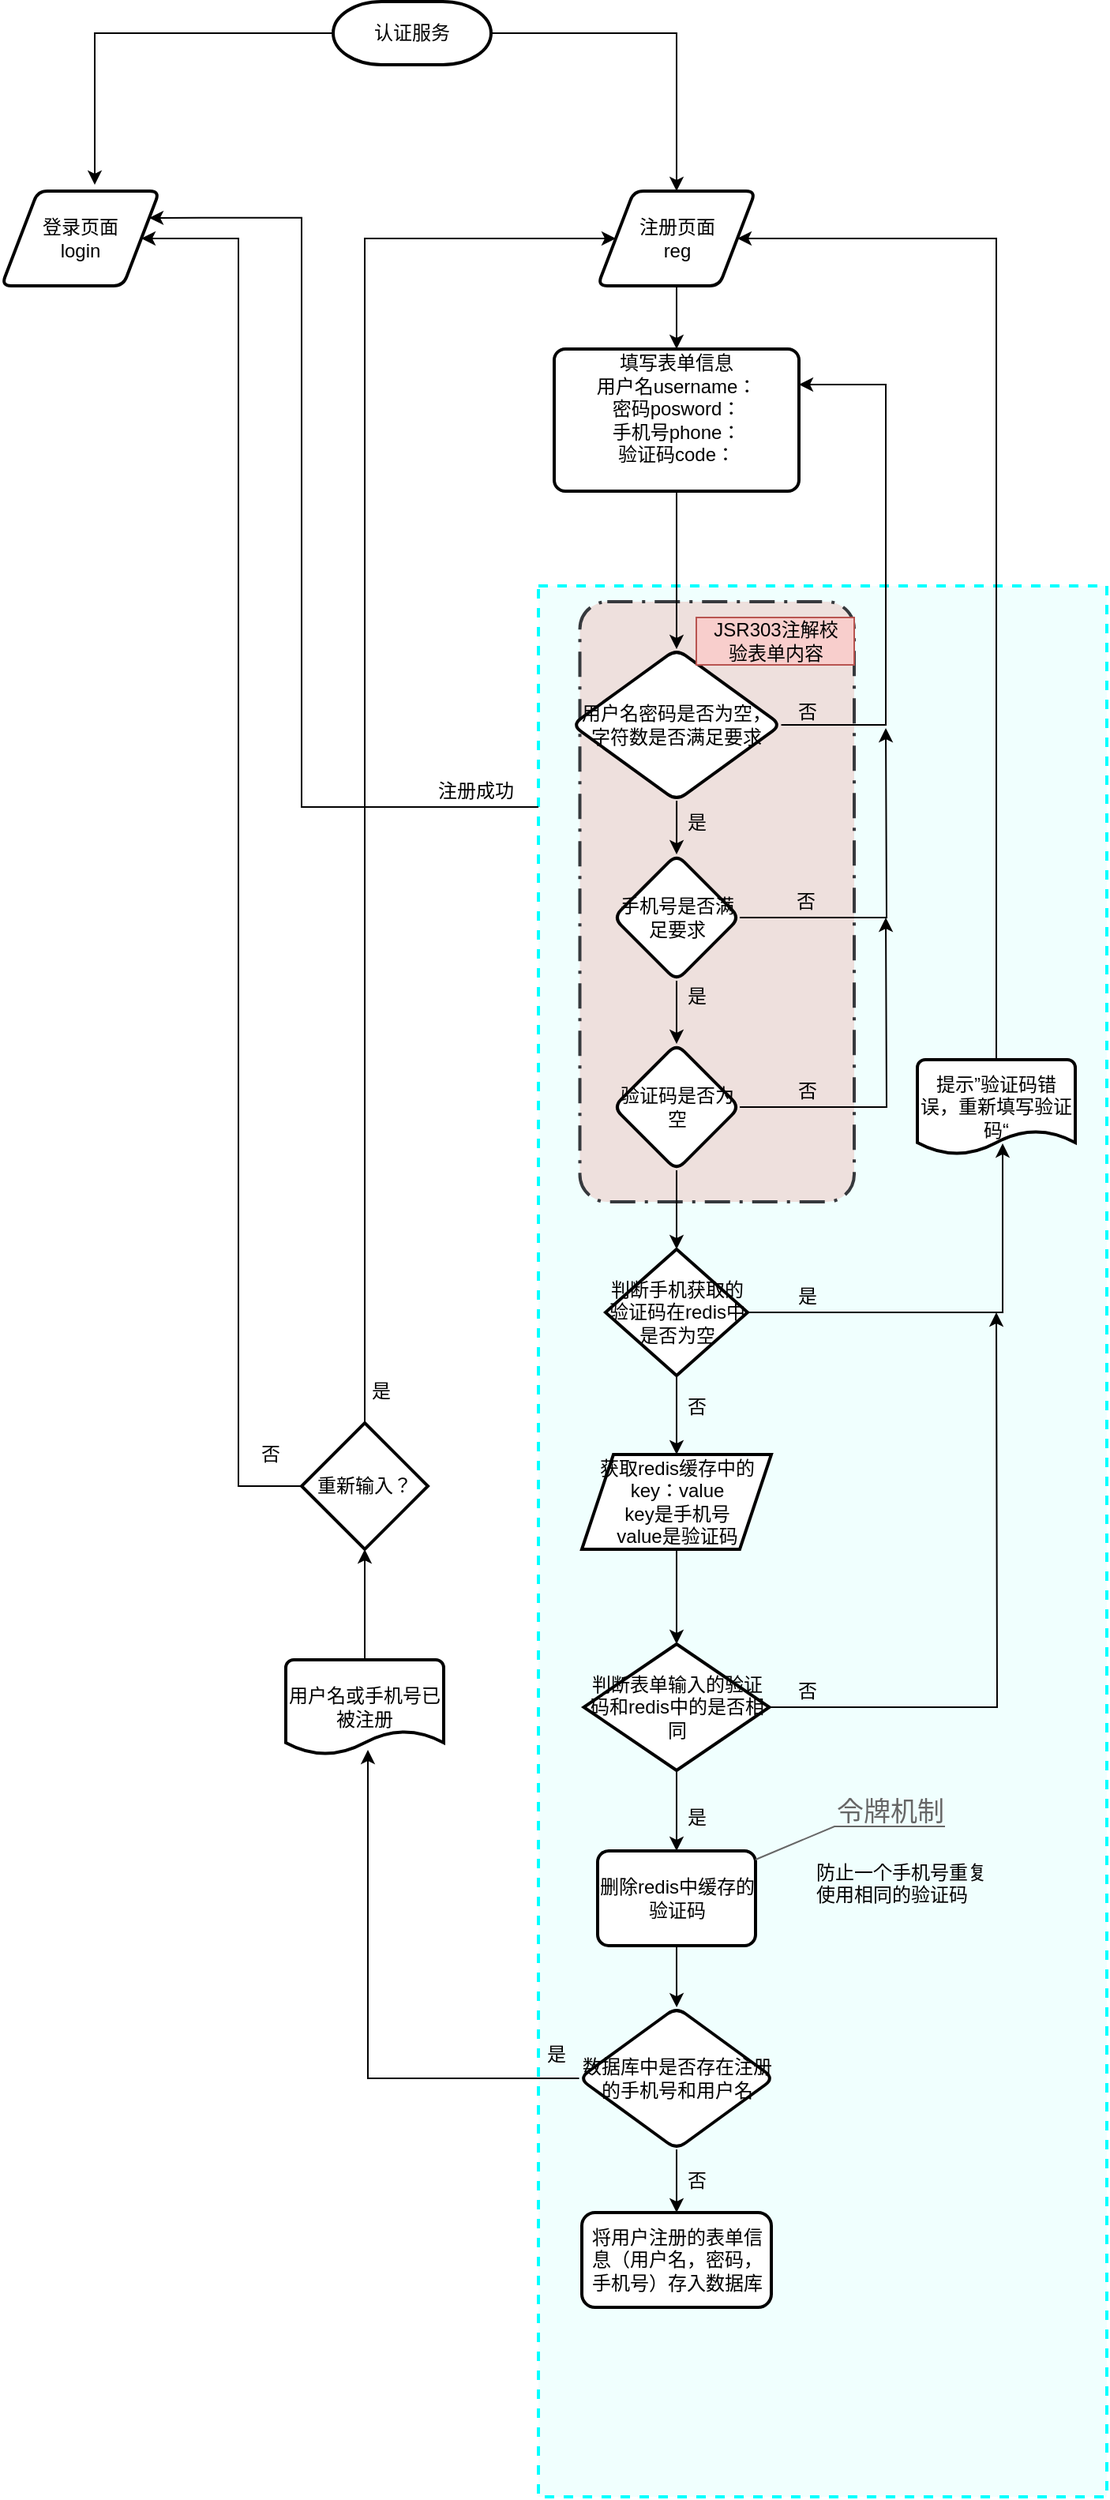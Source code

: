 <mxfile version="14.9.5" type="github">
  <diagram id="6a731a19-8d31-9384-78a2-239565b7b9f0" name="Page-1">
    <mxGraphModel dx="598" dy="810" grid="1" gridSize="10" guides="1" tooltips="1" connect="1" arrows="1" fold="1" page="1" pageScale="1" pageWidth="1169" pageHeight="827" background="none" math="0" shadow="0">
      <root>
        <mxCell id="0" />
        <mxCell id="1" parent="0" />
        <mxCell id="k4lBBu5_LCIpSnBgb268-116" value="" style="points=[[0.25,0,0],[0.5,0,0],[0.75,0,0],[1,0.25,0],[1,0.5,0],[1,0.75,0],[0.75,1,0],[0.5,1,0],[0.25,1,0],[0,0.75,0],[0,0.5,0],[0,0.25,0]];rounded=0;arcSize=10;dashed=1;strokeWidth=2;glass=0;strokeColor=#00FFFF;fillColor=#F0FFFE;" vertex="1" parent="1">
          <mxGeometry x="400" y="440" width="360" height="1210" as="geometry" />
        </mxCell>
        <mxCell id="k4lBBu5_LCIpSnBgb268-108" value="" style="points=[[0.25,0,0],[0.5,0,0],[0.75,0,0],[1,0.25,0],[1,0.5,0],[1,0.75,0],[0.75,1,0],[0.5,1,0],[0.25,1,0],[0,0.75,0],[0,0.5,0],[0,0.25,0]];rounded=1;arcSize=10;dashed=1;strokeColor=#36393d;dashPattern=8 3 1 3;strokeWidth=2;fillColor=#EEE0DD;" vertex="1" parent="1">
          <mxGeometry x="426.25" y="450" width="173.75" height="380" as="geometry" />
        </mxCell>
        <mxCell id="k4lBBu5_LCIpSnBgb268-59" style="edgeStyle=orthogonalEdgeStyle;rounded=0;orthogonalLoop=1;jettySize=auto;html=1;entryX=0.59;entryY=-0.067;entryDx=0;entryDy=0;entryPerimeter=0;" edge="1" parent="1" source="k4lBBu5_LCIpSnBgb268-56" target="k4lBBu5_LCIpSnBgb268-57">
          <mxGeometry relative="1" as="geometry" />
        </mxCell>
        <mxCell id="k4lBBu5_LCIpSnBgb268-60" style="edgeStyle=orthogonalEdgeStyle;rounded=0;orthogonalLoop=1;jettySize=auto;html=1;" edge="1" parent="1" source="k4lBBu5_LCIpSnBgb268-56" target="k4lBBu5_LCIpSnBgb268-58">
          <mxGeometry relative="1" as="geometry" />
        </mxCell>
        <mxCell id="k4lBBu5_LCIpSnBgb268-56" value="&lt;div&gt;认证服务&lt;/div&gt;" style="strokeWidth=2;html=1;shape=mxgraph.flowchart.terminator;whiteSpace=wrap;" vertex="1" parent="1">
          <mxGeometry x="270" y="70" width="100" height="40" as="geometry" />
        </mxCell>
        <mxCell id="k4lBBu5_LCIpSnBgb268-57" value="&lt;div&gt;登录页面&lt;/div&gt;&lt;div&gt;login&lt;/div&gt;" style="shape=parallelogram;html=1;strokeWidth=2;perimeter=parallelogramPerimeter;whiteSpace=wrap;rounded=1;arcSize=12;size=0.23;" vertex="1" parent="1">
          <mxGeometry x="60" y="190" width="100" height="60" as="geometry" />
        </mxCell>
        <mxCell id="k4lBBu5_LCIpSnBgb268-70" value="" style="edgeStyle=orthogonalEdgeStyle;rounded=0;orthogonalLoop=1;jettySize=auto;html=1;" edge="1" parent="1" source="k4lBBu5_LCIpSnBgb268-58" target="k4lBBu5_LCIpSnBgb268-61">
          <mxGeometry relative="1" as="geometry" />
        </mxCell>
        <mxCell id="k4lBBu5_LCIpSnBgb268-58" value="&lt;div&gt;注册页面&lt;/div&gt;&lt;div&gt;reg&lt;br&gt;&lt;/div&gt;" style="shape=parallelogram;html=1;strokeWidth=2;perimeter=parallelogramPerimeter;whiteSpace=wrap;rounded=1;arcSize=12;size=0.23;" vertex="1" parent="1">
          <mxGeometry x="437.5" y="190" width="100" height="60" as="geometry" />
        </mxCell>
        <mxCell id="k4lBBu5_LCIpSnBgb268-97" style="edgeStyle=orthogonalEdgeStyle;rounded=0;orthogonalLoop=1;jettySize=auto;html=1;exitX=0.5;exitY=1;exitDx=0;exitDy=0;entryX=0.5;entryY=0;entryDx=0;entryDy=0;" edge="1" parent="1" source="k4lBBu5_LCIpSnBgb268-61" target="k4lBBu5_LCIpSnBgb268-63">
          <mxGeometry relative="1" as="geometry">
            <mxPoint x="487.5" y="414" as="targetPoint" />
          </mxGeometry>
        </mxCell>
        <mxCell id="k4lBBu5_LCIpSnBgb268-61" value="&lt;div&gt;填写表单信息&lt;/div&gt;&lt;div&gt;用户名username：&lt;/div&gt;&lt;div&gt;密码posword：&lt;/div&gt;&lt;div&gt;手机号phone：&lt;/div&gt;&lt;div&gt;验证码code：&lt;br&gt;&lt;/div&gt;&lt;div&gt;&lt;br&gt;&lt;/div&gt;" style="rounded=1;whiteSpace=wrap;html=1;absoluteArcSize=1;arcSize=14;strokeWidth=2;" vertex="1" parent="1">
          <mxGeometry x="410" y="290" width="155" height="90" as="geometry" />
        </mxCell>
        <mxCell id="k4lBBu5_LCIpSnBgb268-62" style="edgeStyle=orthogonalEdgeStyle;rounded=0;orthogonalLoop=1;jettySize=auto;html=1;exitX=0.5;exitY=1;exitDx=0;exitDy=0;" edge="1" parent="1" source="k4lBBu5_LCIpSnBgb268-61" target="k4lBBu5_LCIpSnBgb268-61">
          <mxGeometry relative="1" as="geometry" />
        </mxCell>
        <mxCell id="k4lBBu5_LCIpSnBgb268-66" value="" style="edgeStyle=orthogonalEdgeStyle;rounded=0;orthogonalLoop=1;jettySize=auto;html=1;" edge="1" parent="1" source="k4lBBu5_LCIpSnBgb268-63" target="k4lBBu5_LCIpSnBgb268-65">
          <mxGeometry relative="1" as="geometry" />
        </mxCell>
        <mxCell id="k4lBBu5_LCIpSnBgb268-73" style="edgeStyle=orthogonalEdgeStyle;rounded=0;orthogonalLoop=1;jettySize=auto;html=1;exitX=1;exitY=0.5;exitDx=0;exitDy=0;entryX=1;entryY=0.25;entryDx=0;entryDy=0;" edge="1" parent="1" source="k4lBBu5_LCIpSnBgb268-63" target="k4lBBu5_LCIpSnBgb268-61">
          <mxGeometry relative="1" as="geometry">
            <Array as="points">
              <mxPoint x="620" y="528" />
              <mxPoint x="620" y="313" />
            </Array>
          </mxGeometry>
        </mxCell>
        <mxCell id="k4lBBu5_LCIpSnBgb268-63" value="用户名密码是否为空，字符数是否满足要求" style="rhombus;whiteSpace=wrap;html=1;rounded=1;strokeWidth=2;arcSize=14;" vertex="1" parent="1">
          <mxGeometry x="421.25" y="480" width="132.5" height="96" as="geometry" />
        </mxCell>
        <mxCell id="k4lBBu5_LCIpSnBgb268-68" value="" style="edgeStyle=orthogonalEdgeStyle;rounded=0;orthogonalLoop=1;jettySize=auto;html=1;" edge="1" parent="1" source="k4lBBu5_LCIpSnBgb268-65" target="k4lBBu5_LCIpSnBgb268-67">
          <mxGeometry relative="1" as="geometry" />
        </mxCell>
        <mxCell id="k4lBBu5_LCIpSnBgb268-74" style="edgeStyle=orthogonalEdgeStyle;rounded=0;orthogonalLoop=1;jettySize=auto;html=1;exitX=1;exitY=0.5;exitDx=0;exitDy=0;" edge="1" parent="1" source="k4lBBu5_LCIpSnBgb268-65">
          <mxGeometry relative="1" as="geometry">
            <mxPoint x="620" y="530" as="targetPoint" />
          </mxGeometry>
        </mxCell>
        <mxCell id="k4lBBu5_LCIpSnBgb268-65" value="&lt;div&gt;手机号是否满足要求&lt;/div&gt;" style="rhombus;whiteSpace=wrap;html=1;rounded=1;strokeWidth=2;arcSize=14;" vertex="1" parent="1">
          <mxGeometry x="447.5" y="610" width="80" height="80" as="geometry" />
        </mxCell>
        <mxCell id="k4lBBu5_LCIpSnBgb268-75" style="edgeStyle=orthogonalEdgeStyle;rounded=0;orthogonalLoop=1;jettySize=auto;html=1;exitX=1;exitY=0.5;exitDx=0;exitDy=0;" edge="1" parent="1" source="k4lBBu5_LCIpSnBgb268-67">
          <mxGeometry relative="1" as="geometry">
            <mxPoint x="620" y="650" as="targetPoint" />
          </mxGeometry>
        </mxCell>
        <mxCell id="k4lBBu5_LCIpSnBgb268-119" style="edgeStyle=orthogonalEdgeStyle;rounded=0;orthogonalLoop=1;jettySize=auto;html=1;" edge="1" parent="1" source="k4lBBu5_LCIpSnBgb268-67" target="k4lBBu5_LCIpSnBgb268-118">
          <mxGeometry relative="1" as="geometry" />
        </mxCell>
        <mxCell id="k4lBBu5_LCIpSnBgb268-67" value="验证码是否为空" style="rhombus;whiteSpace=wrap;html=1;rounded=1;strokeWidth=2;arcSize=14;" vertex="1" parent="1">
          <mxGeometry x="447.5" y="730" width="80" height="80" as="geometry" />
        </mxCell>
        <mxCell id="k4lBBu5_LCIpSnBgb268-77" value="是" style="text;html=1;align=center;verticalAlign=middle;resizable=0;points=[];autosize=1;strokeColor=none;" vertex="1" parent="1">
          <mxGeometry x="485" y="580" width="30" height="20" as="geometry" />
        </mxCell>
        <mxCell id="k4lBBu5_LCIpSnBgb268-78" value="是" style="text;html=1;align=center;verticalAlign=middle;resizable=0;points=[];autosize=1;strokeColor=none;" vertex="1" parent="1">
          <mxGeometry x="485" y="690" width="30" height="20" as="geometry" />
        </mxCell>
        <mxCell id="k4lBBu5_LCIpSnBgb268-79" value="否" style="text;html=1;align=center;verticalAlign=middle;resizable=0;points=[];autosize=1;strokeColor=none;" vertex="1" parent="1">
          <mxGeometry x="555" y="750" width="30" height="20" as="geometry" />
        </mxCell>
        <mxCell id="k4lBBu5_LCIpSnBgb268-80" value="否" style="text;html=1;align=center;verticalAlign=middle;resizable=0;points=[];autosize=1;strokeColor=none;" vertex="1" parent="1">
          <mxGeometry x="553.75" y="630" width="30" height="20" as="geometry" />
        </mxCell>
        <mxCell id="k4lBBu5_LCIpSnBgb268-81" value="否" style="text;html=1;align=center;verticalAlign=middle;resizable=0;points=[];autosize=1;strokeColor=none;" vertex="1" parent="1">
          <mxGeometry x="555" y="510" width="30" height="20" as="geometry" />
        </mxCell>
        <mxCell id="k4lBBu5_LCIpSnBgb268-113" style="edgeStyle=orthogonalEdgeStyle;rounded=0;orthogonalLoop=1;jettySize=auto;html=1;entryX=1;entryY=0.25;entryDx=0;entryDy=0;" edge="1" parent="1" source="k4lBBu5_LCIpSnBgb268-116" target="k4lBBu5_LCIpSnBgb268-57">
          <mxGeometry relative="1" as="geometry">
            <Array as="points">
              <mxPoint x="250" y="580" />
              <mxPoint x="250" y="207" />
            </Array>
          </mxGeometry>
        </mxCell>
        <mxCell id="k4lBBu5_LCIpSnBgb268-111" value="&lt;div&gt;JSR303注解校&lt;/div&gt;&lt;div&gt;验表单内容&lt;/div&gt;" style="text;html=1;align=center;verticalAlign=middle;resizable=0;points=[];autosize=1;strokeColor=#b85450;fillColor=#f8cecc;" vertex="1" parent="1">
          <mxGeometry x="500" y="460" width="100" height="30" as="geometry" />
        </mxCell>
        <mxCell id="k4lBBu5_LCIpSnBgb268-112" value="注册成功" style="text;html=1;align=center;verticalAlign=middle;resizable=0;points=[];autosize=1;strokeColor=none;" vertex="1" parent="1">
          <mxGeometry x="330" y="560" width="60" height="20" as="geometry" />
        </mxCell>
        <mxCell id="k4lBBu5_LCIpSnBgb268-133" style="edgeStyle=orthogonalEdgeStyle;rounded=0;orthogonalLoop=1;jettySize=auto;html=1;exitX=0.5;exitY=1;exitDx=0;exitDy=0;entryX=0.5;entryY=0;entryDx=0;entryDy=0;entryPerimeter=0;" edge="1" parent="1" source="k4lBBu5_LCIpSnBgb268-117" target="k4lBBu5_LCIpSnBgb268-130">
          <mxGeometry relative="1" as="geometry" />
        </mxCell>
        <mxCell id="k4lBBu5_LCIpSnBgb268-117" value="&lt;div&gt;获取redis缓存中的key：value&lt;/div&gt;&lt;div&gt;key是手机号&lt;/div&gt;&lt;div&gt;value是验证码&lt;br&gt;&lt;/div&gt;" style="shape=parallelogram;perimeter=parallelogramPerimeter;whiteSpace=wrap;html=1;fixedSize=1;rounded=0;glass=1;strokeWidth=2;" vertex="1" parent="1">
          <mxGeometry x="427.5" y="990" width="120" height="60" as="geometry" />
        </mxCell>
        <mxCell id="k4lBBu5_LCIpSnBgb268-122" style="edgeStyle=orthogonalEdgeStyle;rounded=0;orthogonalLoop=1;jettySize=auto;html=1;exitX=0.5;exitY=1;exitDx=0;exitDy=0;entryX=0.5;entryY=0;entryDx=0;entryDy=0;" edge="1" parent="1" source="k4lBBu5_LCIpSnBgb268-118" target="k4lBBu5_LCIpSnBgb268-117">
          <mxGeometry relative="1" as="geometry" />
        </mxCell>
        <mxCell id="k4lBBu5_LCIpSnBgb268-128" style="edgeStyle=orthogonalEdgeStyle;rounded=0;orthogonalLoop=1;jettySize=auto;html=1;exitX=1;exitY=0.5;exitDx=0;exitDy=0;entryX=0.54;entryY=0.883;entryDx=0;entryDy=0;entryPerimeter=0;" edge="1" parent="1" source="k4lBBu5_LCIpSnBgb268-118" target="k4lBBu5_LCIpSnBgb268-126">
          <mxGeometry relative="1" as="geometry">
            <Array as="points">
              <mxPoint x="694" y="900" />
            </Array>
          </mxGeometry>
        </mxCell>
        <mxCell id="k4lBBu5_LCIpSnBgb268-118" value="判断手机获取的验证码在redis中是否为空" style="rhombus;whiteSpace=wrap;html=1;rounded=0;glass=1;strokeColor=#000000;strokeWidth=2;" vertex="1" parent="1">
          <mxGeometry x="442.5" y="860" width="90" height="80" as="geometry" />
        </mxCell>
        <mxCell id="k4lBBu5_LCIpSnBgb268-121" value="是" style="text;html=1;align=center;verticalAlign=middle;resizable=0;points=[];autosize=1;strokeColor=none;" vertex="1" parent="1">
          <mxGeometry x="555" y="880" width="30" height="20" as="geometry" />
        </mxCell>
        <mxCell id="k4lBBu5_LCIpSnBgb268-123" value="否" style="text;html=1;align=center;verticalAlign=middle;resizable=0;points=[];autosize=1;strokeColor=none;" vertex="1" parent="1">
          <mxGeometry x="485" y="950" width="30" height="20" as="geometry" />
        </mxCell>
        <mxCell id="k4lBBu5_LCIpSnBgb268-129" style="edgeStyle=orthogonalEdgeStyle;rounded=0;orthogonalLoop=1;jettySize=auto;html=1;exitX=0.5;exitY=0;exitDx=0;exitDy=0;exitPerimeter=0;entryX=1;entryY=0.5;entryDx=0;entryDy=0;" edge="1" parent="1" source="k4lBBu5_LCIpSnBgb268-126" target="k4lBBu5_LCIpSnBgb268-58">
          <mxGeometry relative="1" as="geometry">
            <Array as="points">
              <mxPoint x="690" y="220" />
            </Array>
          </mxGeometry>
        </mxCell>
        <mxCell id="k4lBBu5_LCIpSnBgb268-126" value="提示”验证码错误，重新填写验证码“" style="strokeWidth=2;html=1;shape=mxgraph.flowchart.document2;whiteSpace=wrap;size=0.25;rounded=0;glass=1;" vertex="1" parent="1">
          <mxGeometry x="640" y="740" width="100" height="60" as="geometry" />
        </mxCell>
        <mxCell id="k4lBBu5_LCIpSnBgb268-135" style="edgeStyle=orthogonalEdgeStyle;rounded=0;orthogonalLoop=1;jettySize=auto;html=1;exitX=0.5;exitY=1;exitDx=0;exitDy=0;exitPerimeter=0;entryX=0.5;entryY=0;entryDx=0;entryDy=0;" edge="1" parent="1" source="k4lBBu5_LCIpSnBgb268-130" target="k4lBBu5_LCIpSnBgb268-131">
          <mxGeometry relative="1" as="geometry" />
        </mxCell>
        <mxCell id="k4lBBu5_LCIpSnBgb268-137" style="edgeStyle=orthogonalEdgeStyle;rounded=0;orthogonalLoop=1;jettySize=auto;html=1;exitX=1;exitY=0.5;exitDx=0;exitDy=0;exitPerimeter=0;" edge="1" parent="1" source="k4lBBu5_LCIpSnBgb268-130">
          <mxGeometry relative="1" as="geometry">
            <mxPoint x="690" y="900" as="targetPoint" />
          </mxGeometry>
        </mxCell>
        <mxCell id="k4lBBu5_LCIpSnBgb268-130" value="判断表单输入的验证码和redis中的是否相同" style="strokeWidth=2;html=1;shape=mxgraph.flowchart.decision;whiteSpace=wrap;rounded=0;glass=1;" vertex="1" parent="1">
          <mxGeometry x="428.75" y="1110" width="117.5" height="80" as="geometry" />
        </mxCell>
        <mxCell id="k4lBBu5_LCIpSnBgb268-149" value="" style="edgeStyle=orthogonalEdgeStyle;rounded=0;orthogonalLoop=1;jettySize=auto;html=1;" edge="1" parent="1" source="k4lBBu5_LCIpSnBgb268-131" target="k4lBBu5_LCIpSnBgb268-148">
          <mxGeometry relative="1" as="geometry" />
        </mxCell>
        <mxCell id="k4lBBu5_LCIpSnBgb268-131" value="删除redis中缓存的验证码" style="rounded=1;whiteSpace=wrap;html=1;absoluteArcSize=1;arcSize=14;strokeWidth=2;glass=0;fillColor=#FFFFFF;" vertex="1" parent="1">
          <mxGeometry x="437.5" y="1241" width="100" height="60" as="geometry" />
        </mxCell>
        <mxCell id="k4lBBu5_LCIpSnBgb268-136" value="是" style="text;html=1;align=center;verticalAlign=middle;resizable=0;points=[];autosize=1;strokeColor=none;" vertex="1" parent="1">
          <mxGeometry x="485" y="1210" width="30" height="20" as="geometry" />
        </mxCell>
        <mxCell id="k4lBBu5_LCIpSnBgb268-138" value="否" style="text;html=1;align=center;verticalAlign=middle;resizable=0;points=[];autosize=1;strokeColor=none;" vertex="1" parent="1">
          <mxGeometry x="555" y="1130" width="30" height="20" as="geometry" />
        </mxCell>
        <mxCell id="k4lBBu5_LCIpSnBgb268-144" value="防止一个手机号重复&#xa;使用相同的验证码" style="text;strokeColor=none;fillColor=none;spacingLeft=4;spacingRight=4;overflow=hidden;rotatable=0;points=[[0,0.5],[1,0.5]];portConstraint=eastwest;fontSize=12;rounded=0;glass=0;" vertex="1" parent="1">
          <mxGeometry x="570" y="1241" width="145" height="49" as="geometry" />
        </mxCell>
        <mxCell id="k4lBBu5_LCIpSnBgb268-145" value="令牌机制" style="strokeWidth=1;shadow=0;dashed=0;align=center;html=1;shape=mxgraph.mockup.text.callout;linkText=;textSize=17;textColor=#666666;callDir=NE;callStyle=line;fontSize=17;fontColor=#666666;align=right;verticalAlign=top;strokeColor=#666666;rounded=0;glass=0;fillColor=#EEE0DD;gradientColor=none;" vertex="1" parent="1">
          <mxGeometry x="537.5" y="1200" width="120" height="46.5" as="geometry" />
        </mxCell>
        <mxCell id="k4lBBu5_LCIpSnBgb268-146" value="将用户注册的表单信息（用户名，密码，手机号）存入数据库" style="rounded=1;whiteSpace=wrap;html=1;strokeWidth=2;fillColor=#FFFFFF;glass=0;arcSize=14;" vertex="1" parent="1">
          <mxGeometry x="427.5" y="1470" width="120" height="60" as="geometry" />
        </mxCell>
        <mxCell id="k4lBBu5_LCIpSnBgb268-154" style="edgeStyle=orthogonalEdgeStyle;rounded=0;orthogonalLoop=1;jettySize=auto;html=1;exitX=0;exitY=0.5;exitDx=0;exitDy=0;entryX=0.52;entryY=0.95;entryDx=0;entryDy=0;entryPerimeter=0;" edge="1" parent="1" source="k4lBBu5_LCIpSnBgb268-148" target="k4lBBu5_LCIpSnBgb268-151">
          <mxGeometry relative="1" as="geometry" />
        </mxCell>
        <mxCell id="k4lBBu5_LCIpSnBgb268-160" style="edgeStyle=orthogonalEdgeStyle;rounded=0;orthogonalLoop=1;jettySize=auto;html=1;exitX=0.5;exitY=1;exitDx=0;exitDy=0;entryX=0.5;entryY=0;entryDx=0;entryDy=0;" edge="1" parent="1" source="k4lBBu5_LCIpSnBgb268-148" target="k4lBBu5_LCIpSnBgb268-146">
          <mxGeometry relative="1" as="geometry" />
        </mxCell>
        <mxCell id="k4lBBu5_LCIpSnBgb268-148" value="数据库中是否存在注册的手机号和用户名" style="rhombus;whiteSpace=wrap;html=1;rounded=1;strokeWidth=2;fillColor=#FFFFFF;glass=0;arcSize=14;" vertex="1" parent="1">
          <mxGeometry x="425.75" y="1340" width="123.5" height="90" as="geometry" />
        </mxCell>
        <mxCell id="k4lBBu5_LCIpSnBgb268-153" value="" style="edgeStyle=orthogonalEdgeStyle;rounded=0;orthogonalLoop=1;jettySize=auto;html=1;" edge="1" parent="1" source="k4lBBu5_LCIpSnBgb268-151" target="k4lBBu5_LCIpSnBgb268-152">
          <mxGeometry relative="1" as="geometry" />
        </mxCell>
        <mxCell id="k4lBBu5_LCIpSnBgb268-151" value="用户名或手机号已被注册" style="strokeWidth=2;html=1;shape=mxgraph.flowchart.document2;whiteSpace=wrap;size=0.25;rounded=0;glass=0;gradientColor=none;fillColor=none;" vertex="1" parent="1">
          <mxGeometry x="240" y="1120" width="100" height="60" as="geometry" />
        </mxCell>
        <mxCell id="k4lBBu5_LCIpSnBgb268-155" style="edgeStyle=orthogonalEdgeStyle;rounded=0;orthogonalLoop=1;jettySize=auto;html=1;exitX=0.5;exitY=0;exitDx=0;exitDy=0;entryX=0;entryY=0.5;entryDx=0;entryDy=0;" edge="1" parent="1" source="k4lBBu5_LCIpSnBgb268-152" target="k4lBBu5_LCIpSnBgb268-58">
          <mxGeometry relative="1" as="geometry">
            <Array as="points">
              <mxPoint x="290" y="220" />
            </Array>
          </mxGeometry>
        </mxCell>
        <mxCell id="k4lBBu5_LCIpSnBgb268-157" style="edgeStyle=orthogonalEdgeStyle;rounded=0;orthogonalLoop=1;jettySize=auto;html=1;exitX=0;exitY=0.5;exitDx=0;exitDy=0;entryX=1;entryY=0.5;entryDx=0;entryDy=0;" edge="1" parent="1" source="k4lBBu5_LCIpSnBgb268-152" target="k4lBBu5_LCIpSnBgb268-57">
          <mxGeometry relative="1" as="geometry">
            <Array as="points">
              <mxPoint x="210" y="1010" />
              <mxPoint x="210" y="220" />
            </Array>
          </mxGeometry>
        </mxCell>
        <mxCell id="k4lBBu5_LCIpSnBgb268-152" value="&lt;div&gt;重新输入？&lt;/div&gt;" style="rhombus;whiteSpace=wrap;html=1;rounded=0;strokeWidth=2;glass=0;fillColor=none;" vertex="1" parent="1">
          <mxGeometry x="250" y="970" width="80" height="80" as="geometry" />
        </mxCell>
        <mxCell id="k4lBBu5_LCIpSnBgb268-156" value="是" style="text;html=1;align=center;verticalAlign=middle;resizable=0;points=[];autosize=1;strokeColor=none;" vertex="1" parent="1">
          <mxGeometry x="285" y="940" width="30" height="20" as="geometry" />
        </mxCell>
        <mxCell id="k4lBBu5_LCIpSnBgb268-158" value="否" style="text;html=1;align=center;verticalAlign=middle;resizable=0;points=[];autosize=1;strokeColor=none;" vertex="1" parent="1">
          <mxGeometry x="215" y="980" width="30" height="20" as="geometry" />
        </mxCell>
        <mxCell id="k4lBBu5_LCIpSnBgb268-159" value="是" style="text;html=1;align=center;verticalAlign=middle;resizable=0;points=[];autosize=1;strokeColor=none;" vertex="1" parent="1">
          <mxGeometry x="395.75" y="1360" width="30" height="20" as="geometry" />
        </mxCell>
        <mxCell id="k4lBBu5_LCIpSnBgb268-161" value="否" style="text;html=1;align=center;verticalAlign=middle;resizable=0;points=[];autosize=1;strokeColor=none;" vertex="1" parent="1">
          <mxGeometry x="485" y="1440" width="30" height="20" as="geometry" />
        </mxCell>
      </root>
    </mxGraphModel>
  </diagram>
</mxfile>
